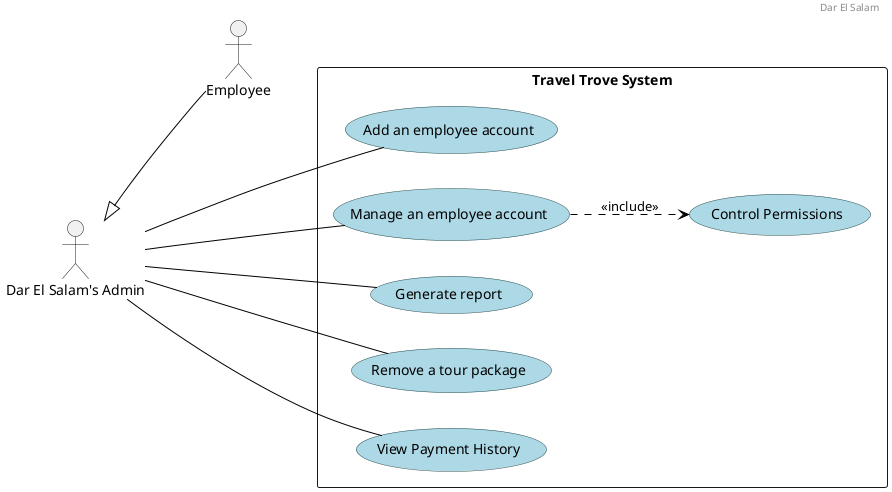 @startuml
scale 1
left to right direction

header
Dar El Salam
endheader

' Custom skin parameters for use cases
skinparam usecase {
    BackgroundColor lightblue
    BorderColor DarkSlateGray
    ArrowColor Black
}

actor "Dar El Salam's Admin" as Admin

rectangle "Travel Trove System" {

    usecase "Add an employee account"
    usecase "Manage an employee account"
    usecase "Control Permissions"
    usecase "Generate report"
    usecase "Remove a tour package"
    usecase "View Payment History"

}

"Manage an employee account" ..> "Control Permissions" : <<include>>
Admin <|-- Employee
Admin --- "Add an employee account"
Admin -- "Manage an employee account"
Admin -- "Generate report"
Admin -- "Remove a tour package"
Admin -- "View Payment History"


@enduml